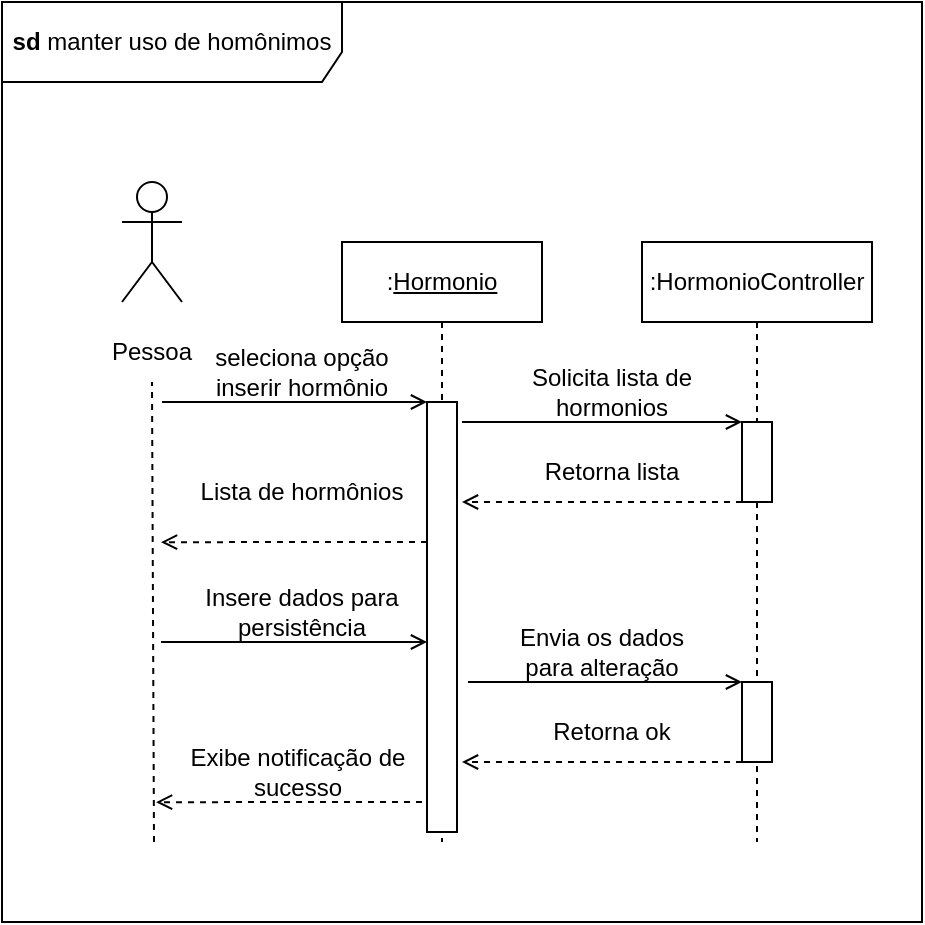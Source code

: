 <mxfile version="21.7.2" type="github">
  <diagram name="Página-1" id="gihpD0etb8r8OHIwZ6kv">
    <mxGraphModel dx="1434" dy="800" grid="1" gridSize="10" guides="1" tooltips="1" connect="1" arrows="1" fold="1" page="1" pageScale="1" pageWidth="827" pageHeight="1169" math="0" shadow="0">
      <root>
        <mxCell id="0" />
        <mxCell id="1" parent="0" />
        <mxCell id="MCNykvPJfx8BUbakbppT-4" value="&lt;b&gt;sd &lt;/b&gt;manter uso de homônimos" style="shape=umlFrame;whiteSpace=wrap;html=1;pointerEvents=0;width=170;height=40;" vertex="1" parent="1">
          <mxGeometry x="160" y="120" width="460" height="460" as="geometry" />
        </mxCell>
        <mxCell id="MCNykvPJfx8BUbakbppT-7" value=":&lt;u&gt;Hormonio&lt;/u&gt;" style="shape=umlLifeline;perimeter=lifelinePerimeter;whiteSpace=wrap;html=1;container=1;dropTarget=0;collapsible=0;recursiveResize=0;outlineConnect=0;portConstraint=eastwest;newEdgeStyle={&quot;curved&quot;:0,&quot;rounded&quot;:0};" vertex="1" parent="1">
          <mxGeometry x="330" y="240" width="100" height="300" as="geometry" />
        </mxCell>
        <mxCell id="MCNykvPJfx8BUbakbppT-8" value=":HormonioController" style="shape=umlLifeline;perimeter=lifelinePerimeter;whiteSpace=wrap;html=1;container=1;dropTarget=0;collapsible=0;recursiveResize=0;outlineConnect=0;portConstraint=eastwest;newEdgeStyle={&quot;curved&quot;:0,&quot;rounded&quot;:0};" vertex="1" parent="1">
          <mxGeometry x="480" y="240" width="115" height="300" as="geometry" />
        </mxCell>
        <mxCell id="MCNykvPJfx8BUbakbppT-11" value="" style="shape=umlActor;verticalLabelPosition=bottom;verticalAlign=top;html=1;" vertex="1" parent="1">
          <mxGeometry x="220" y="210" width="30" height="60" as="geometry" />
        </mxCell>
        <mxCell id="MCNykvPJfx8BUbakbppT-18" value="Pessoa" style="text;html=1;strokeColor=none;fillColor=none;align=center;verticalAlign=middle;whiteSpace=wrap;rounded=0;" vertex="1" parent="1">
          <mxGeometry x="205" y="280" width="60" height="30" as="geometry" />
        </mxCell>
        <mxCell id="MCNykvPJfx8BUbakbppT-21" value="" style="endArrow=none;dashed=1;html=1;rounded=0;entryX=0.5;entryY=1;entryDx=0;entryDy=0;exitX=0.55;exitY=0;exitDx=0;exitDy=0;exitPerimeter=0;" edge="1" parent="1" source="MCNykvPJfx8BUbakbppT-22" target="MCNykvPJfx8BUbakbppT-18">
          <mxGeometry width="50" height="50" relative="1" as="geometry">
            <mxPoint x="390" y="440" as="sourcePoint" />
            <mxPoint x="440" y="390" as="targetPoint" />
          </mxGeometry>
        </mxCell>
        <mxCell id="MCNykvPJfx8BUbakbppT-22" value="" style="text;strokeColor=none;fillColor=none;align=left;verticalAlign=middle;spacingTop=-1;spacingLeft=4;spacingRight=4;rotatable=0;labelPosition=right;points=[];portConstraint=eastwest;" vertex="1" parent="1">
          <mxGeometry x="225" y="540" width="20" height="14" as="geometry" />
        </mxCell>
        <mxCell id="MCNykvPJfx8BUbakbppT-23" value="" style="rounded=0;whiteSpace=wrap;html=1;" vertex="1" parent="1">
          <mxGeometry x="372.5" y="320" width="15" height="215" as="geometry" />
        </mxCell>
        <mxCell id="MCNykvPJfx8BUbakbppT-26" value="" style="endArrow=open;html=1;rounded=0;entryX=0;entryY=0;entryDx=0;entryDy=0;endFill=0;" edge="1" parent="1" target="MCNykvPJfx8BUbakbppT-23">
          <mxGeometry width="50" height="50" relative="1" as="geometry">
            <mxPoint x="240" y="320" as="sourcePoint" />
            <mxPoint x="440" y="390" as="targetPoint" />
          </mxGeometry>
        </mxCell>
        <mxCell id="MCNykvPJfx8BUbakbppT-28" value="" style="endArrow=open;html=1;rounded=0;endFill=0;entryX=0;entryY=0;entryDx=0;entryDy=0;" edge="1" parent="1" target="MCNykvPJfx8BUbakbppT-29">
          <mxGeometry width="50" height="50" relative="1" as="geometry">
            <mxPoint x="393" y="460" as="sourcePoint" />
            <mxPoint x="383" y="330" as="targetPoint" />
          </mxGeometry>
        </mxCell>
        <mxCell id="MCNykvPJfx8BUbakbppT-29" value="" style="rounded=0;whiteSpace=wrap;html=1;" vertex="1" parent="1">
          <mxGeometry x="530" y="460" width="15" height="40" as="geometry" />
        </mxCell>
        <mxCell id="MCNykvPJfx8BUbakbppT-30" value="" style="endArrow=open;html=1;rounded=0;endFill=0;exitX=0;exitY=1;exitDx=0;exitDy=0;dashed=1;" edge="1" parent="1" source="MCNykvPJfx8BUbakbppT-29">
          <mxGeometry width="50" height="50" relative="1" as="geometry">
            <mxPoint x="401" y="380" as="sourcePoint" />
            <mxPoint x="390" y="500" as="targetPoint" />
          </mxGeometry>
        </mxCell>
        <mxCell id="MCNykvPJfx8BUbakbppT-31" value="Envia os dados para alteração" style="text;html=1;strokeColor=none;fillColor=none;align=center;verticalAlign=middle;whiteSpace=wrap;rounded=0;" vertex="1" parent="1">
          <mxGeometry x="405" y="430" width="110" height="30" as="geometry" />
        </mxCell>
        <mxCell id="MCNykvPJfx8BUbakbppT-32" value="Retorna ok" style="text;html=1;strokeColor=none;fillColor=none;align=center;verticalAlign=middle;whiteSpace=wrap;rounded=0;" vertex="1" parent="1">
          <mxGeometry x="425" y="470" width="80" height="30" as="geometry" />
        </mxCell>
        <mxCell id="MCNykvPJfx8BUbakbppT-33" value="" style="endArrow=open;html=1;rounded=0;endFill=0;exitX=0.033;exitY=0.195;exitDx=0;exitDy=0;dashed=1;exitPerimeter=0;" edge="1" parent="1">
          <mxGeometry width="50" height="50" relative="1" as="geometry">
            <mxPoint x="372.505" y="390.005" as="sourcePoint" />
            <mxPoint x="239.51" y="390.08" as="targetPoint" />
          </mxGeometry>
        </mxCell>
        <mxCell id="MCNykvPJfx8BUbakbppT-34" value="seleciona opção inserir hormônio" style="text;html=1;strokeColor=none;fillColor=none;align=center;verticalAlign=middle;whiteSpace=wrap;rounded=0;" vertex="1" parent="1">
          <mxGeometry x="255" y="290" width="110" height="30" as="geometry" />
        </mxCell>
        <mxCell id="MCNykvPJfx8BUbakbppT-35" value="Lista de hormônios" style="text;html=1;strokeColor=none;fillColor=none;align=center;verticalAlign=middle;whiteSpace=wrap;rounded=0;" vertex="1" parent="1">
          <mxGeometry x="245" y="350" width="130" height="30" as="geometry" />
        </mxCell>
        <mxCell id="MCNykvPJfx8BUbakbppT-37" value="" style="rounded=0;whiteSpace=wrap;html=1;" vertex="1" parent="1">
          <mxGeometry x="530" y="330" width="15" height="40" as="geometry" />
        </mxCell>
        <mxCell id="MCNykvPJfx8BUbakbppT-38" value="Solicita lista de hormonios" style="text;html=1;strokeColor=none;fillColor=none;align=center;verticalAlign=middle;whiteSpace=wrap;rounded=0;" vertex="1" parent="1">
          <mxGeometry x="400" y="300" width="130" height="30" as="geometry" />
        </mxCell>
        <mxCell id="MCNykvPJfx8BUbakbppT-39" value="Retorna lista" style="text;html=1;strokeColor=none;fillColor=none;align=center;verticalAlign=middle;whiteSpace=wrap;rounded=0;" vertex="1" parent="1">
          <mxGeometry x="425" y="340" width="80" height="30" as="geometry" />
        </mxCell>
        <mxCell id="MCNykvPJfx8BUbakbppT-40" value="" style="endArrow=open;html=1;rounded=0;endFill=0;entryX=0;entryY=0;entryDx=0;entryDy=0;" edge="1" parent="1">
          <mxGeometry width="50" height="50" relative="1" as="geometry">
            <mxPoint x="390" y="330" as="sourcePoint" />
            <mxPoint x="530" y="330" as="targetPoint" />
          </mxGeometry>
        </mxCell>
        <mxCell id="MCNykvPJfx8BUbakbppT-41" value="" style="endArrow=open;html=1;rounded=0;endFill=0;exitX=0;exitY=1;exitDx=0;exitDy=0;dashed=1;" edge="1" parent="1">
          <mxGeometry width="50" height="50" relative="1" as="geometry">
            <mxPoint x="530" y="370" as="sourcePoint" />
            <mxPoint x="390" y="370" as="targetPoint" />
          </mxGeometry>
        </mxCell>
        <mxCell id="MCNykvPJfx8BUbakbppT-42" value="" style="endArrow=open;html=1;rounded=0;entryX=0;entryY=0;entryDx=0;entryDy=0;endFill=0;" edge="1" parent="1">
          <mxGeometry width="50" height="50" relative="1" as="geometry">
            <mxPoint x="239.5" y="440" as="sourcePoint" />
            <mxPoint x="372.5" y="440" as="targetPoint" />
          </mxGeometry>
        </mxCell>
        <mxCell id="MCNykvPJfx8BUbakbppT-43" value="Insere dados para persistência" style="text;html=1;strokeColor=none;fillColor=none;align=center;verticalAlign=middle;whiteSpace=wrap;rounded=0;" vertex="1" parent="1">
          <mxGeometry x="254.5" y="410" width="110" height="30" as="geometry" />
        </mxCell>
        <mxCell id="MCNykvPJfx8BUbakbppT-44" value="" style="endArrow=open;html=1;rounded=0;endFill=0;exitX=0.033;exitY=0.195;exitDx=0;exitDy=0;dashed=1;exitPerimeter=0;" edge="1" parent="1">
          <mxGeometry width="50" height="50" relative="1" as="geometry">
            <mxPoint x="370.005" y="520.005" as="sourcePoint" />
            <mxPoint x="237.01" y="520.08" as="targetPoint" />
          </mxGeometry>
        </mxCell>
        <mxCell id="MCNykvPJfx8BUbakbppT-45" value="Exibe notificação de sucesso" style="text;html=1;strokeColor=none;fillColor=none;align=center;verticalAlign=middle;whiteSpace=wrap;rounded=0;" vertex="1" parent="1">
          <mxGeometry x="242.5" y="490" width="130" height="30" as="geometry" />
        </mxCell>
      </root>
    </mxGraphModel>
  </diagram>
</mxfile>
